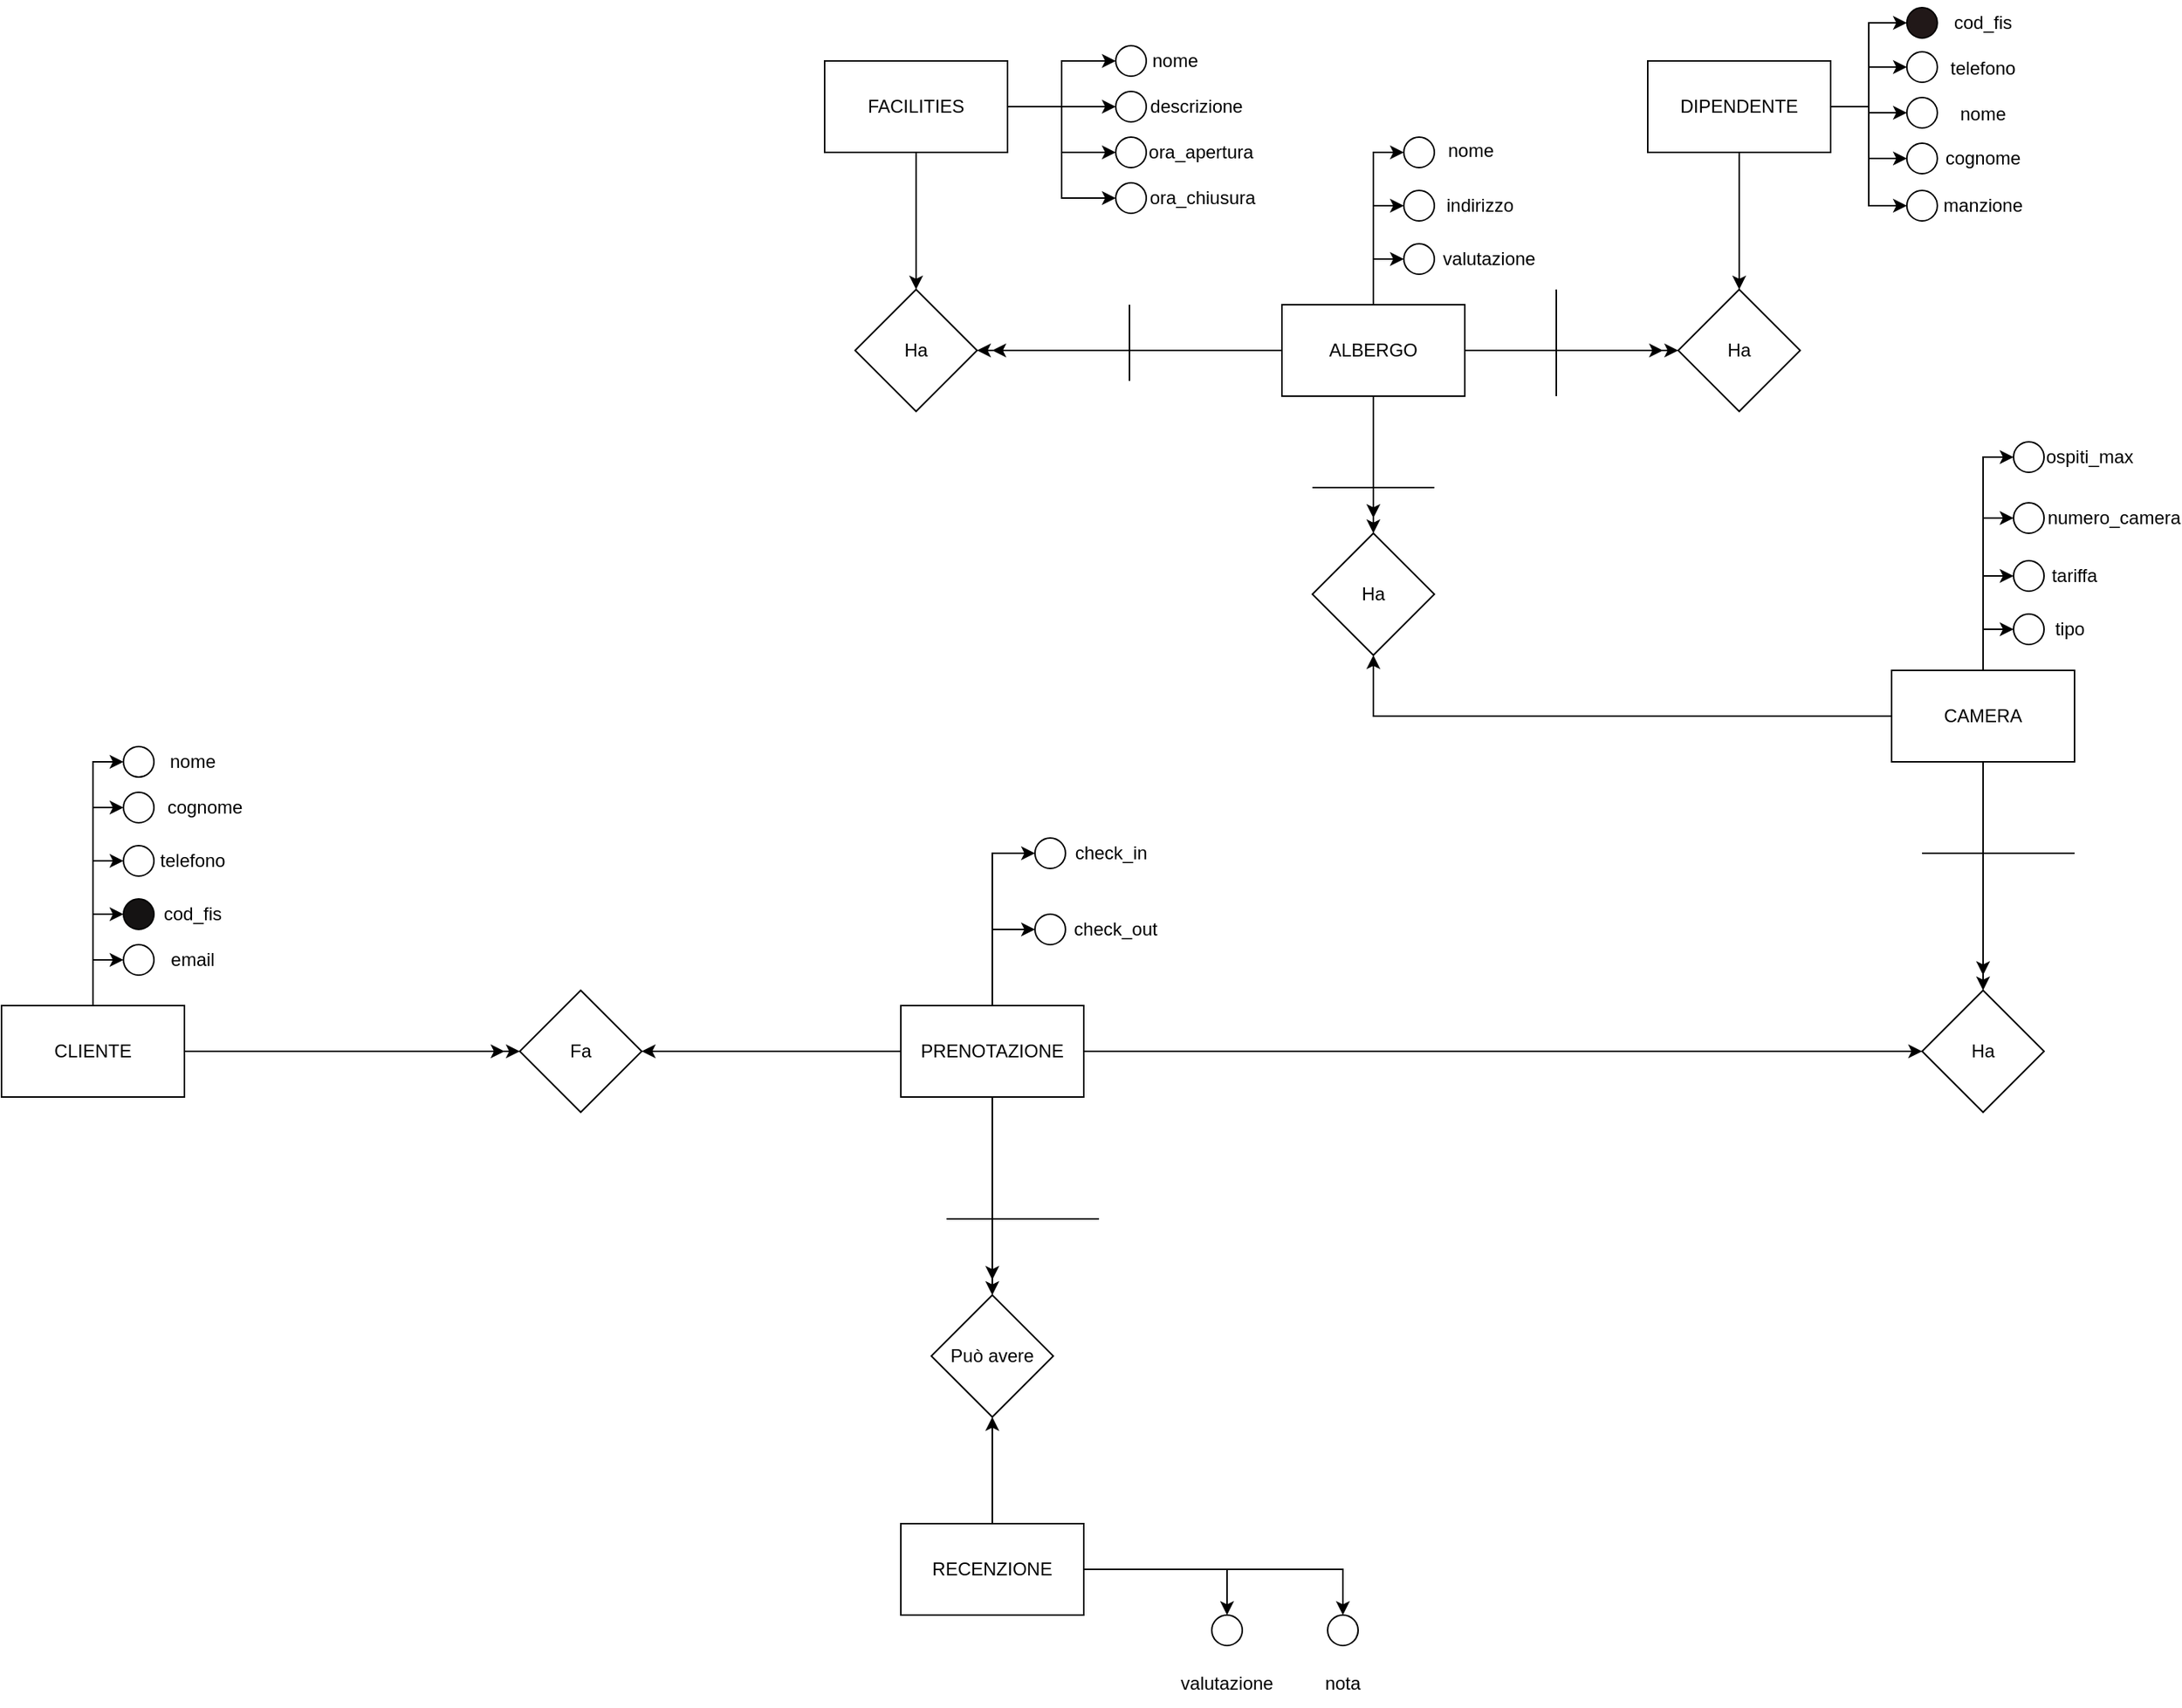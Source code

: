<mxfile version="24.1.0" type="device">
  <diagram name="Pagina-1" id="nfxA7Uo_6-fjqzXG-E8c">
    <mxGraphModel dx="1863" dy="614" grid="1" gridSize="10" guides="1" tooltips="1" connect="1" arrows="1" fold="1" page="1" pageScale="1" pageWidth="827" pageHeight="1169" math="0" shadow="0">
      <root>
        <mxCell id="0" />
        <mxCell id="1" parent="0" />
        <mxCell id="FR17AcoDb2uW38YfHGKW-35" style="edgeStyle=orthogonalEdgeStyle;rounded=0;orthogonalLoop=1;jettySize=auto;html=1;entryX=1;entryY=0.5;entryDx=0;entryDy=0;" edge="1" parent="1" source="FR17AcoDb2uW38YfHGKW-1" target="FR17AcoDb2uW38YfHGKW-33">
          <mxGeometry relative="1" as="geometry" />
        </mxCell>
        <mxCell id="FR17AcoDb2uW38YfHGKW-36" style="edgeStyle=orthogonalEdgeStyle;rounded=0;orthogonalLoop=1;jettySize=auto;html=1;" edge="1" parent="1" source="FR17AcoDb2uW38YfHGKW-1" target="FR17AcoDb2uW38YfHGKW-34">
          <mxGeometry relative="1" as="geometry" />
        </mxCell>
        <mxCell id="FR17AcoDb2uW38YfHGKW-43" style="edgeStyle=orthogonalEdgeStyle;rounded=0;orthogonalLoop=1;jettySize=auto;html=1;" edge="1" parent="1" source="FR17AcoDb2uW38YfHGKW-1">
          <mxGeometry relative="1" as="geometry">
            <mxPoint x="30" y="230" as="targetPoint" />
          </mxGeometry>
        </mxCell>
        <mxCell id="FR17AcoDb2uW38YfHGKW-45" style="edgeStyle=orthogonalEdgeStyle;rounded=0;orthogonalLoop=1;jettySize=auto;html=1;" edge="1" parent="1" source="FR17AcoDb2uW38YfHGKW-1">
          <mxGeometry relative="1" as="geometry">
            <mxPoint x="470" y="230" as="targetPoint" />
          </mxGeometry>
        </mxCell>
        <mxCell id="FR17AcoDb2uW38YfHGKW-53" style="edgeStyle=orthogonalEdgeStyle;rounded=0;orthogonalLoop=1;jettySize=auto;html=1;entryX=0;entryY=0.5;entryDx=0;entryDy=0;" edge="1" parent="1" source="FR17AcoDb2uW38YfHGKW-1" target="FR17AcoDb2uW38YfHGKW-48">
          <mxGeometry relative="1" as="geometry" />
        </mxCell>
        <mxCell id="FR17AcoDb2uW38YfHGKW-54" style="edgeStyle=orthogonalEdgeStyle;rounded=0;orthogonalLoop=1;jettySize=auto;html=1;entryX=0;entryY=0.5;entryDx=0;entryDy=0;" edge="1" parent="1" source="FR17AcoDb2uW38YfHGKW-1" target="FR17AcoDb2uW38YfHGKW-47">
          <mxGeometry relative="1" as="geometry" />
        </mxCell>
        <mxCell id="FR17AcoDb2uW38YfHGKW-55" style="edgeStyle=orthogonalEdgeStyle;rounded=0;orthogonalLoop=1;jettySize=auto;html=1;entryX=0;entryY=0.5;entryDx=0;entryDy=0;" edge="1" parent="1" source="FR17AcoDb2uW38YfHGKW-1" target="FR17AcoDb2uW38YfHGKW-49">
          <mxGeometry relative="1" as="geometry" />
        </mxCell>
        <mxCell id="FR17AcoDb2uW38YfHGKW-57" style="edgeStyle=orthogonalEdgeStyle;rounded=0;orthogonalLoop=1;jettySize=auto;html=1;entryX=0.5;entryY=0;entryDx=0;entryDy=0;" edge="1" parent="1" source="FR17AcoDb2uW38YfHGKW-1" target="FR17AcoDb2uW38YfHGKW-56">
          <mxGeometry relative="1" as="geometry" />
        </mxCell>
        <mxCell id="FR17AcoDb2uW38YfHGKW-58" style="edgeStyle=orthogonalEdgeStyle;rounded=0;orthogonalLoop=1;jettySize=auto;html=1;" edge="1" parent="1" source="FR17AcoDb2uW38YfHGKW-1">
          <mxGeometry relative="1" as="geometry">
            <mxPoint x="280" y="340" as="targetPoint" />
          </mxGeometry>
        </mxCell>
        <mxCell id="FR17AcoDb2uW38YfHGKW-1" value="ALBERGO" style="rounded=0;whiteSpace=wrap;html=1;" vertex="1" parent="1">
          <mxGeometry x="220" y="200" width="120" height="60" as="geometry" />
        </mxCell>
        <mxCell id="FR17AcoDb2uW38YfHGKW-28" style="edgeStyle=orthogonalEdgeStyle;rounded=0;orthogonalLoop=1;jettySize=auto;html=1;entryX=0;entryY=0.5;entryDx=0;entryDy=0;" edge="1" parent="1" source="FR17AcoDb2uW38YfHGKW-2" target="FR17AcoDb2uW38YfHGKW-18">
          <mxGeometry relative="1" as="geometry" />
        </mxCell>
        <mxCell id="FR17AcoDb2uW38YfHGKW-29" style="edgeStyle=orthogonalEdgeStyle;rounded=0;orthogonalLoop=1;jettySize=auto;html=1;entryX=0;entryY=0.5;entryDx=0;entryDy=0;" edge="1" parent="1" source="FR17AcoDb2uW38YfHGKW-2" target="FR17AcoDb2uW38YfHGKW-19">
          <mxGeometry relative="1" as="geometry" />
        </mxCell>
        <mxCell id="FR17AcoDb2uW38YfHGKW-30" style="edgeStyle=orthogonalEdgeStyle;rounded=0;orthogonalLoop=1;jettySize=auto;html=1;entryX=0;entryY=0.5;entryDx=0;entryDy=0;" edge="1" parent="1" source="FR17AcoDb2uW38YfHGKW-2" target="FR17AcoDb2uW38YfHGKW-20">
          <mxGeometry relative="1" as="geometry" />
        </mxCell>
        <mxCell id="FR17AcoDb2uW38YfHGKW-31" style="edgeStyle=orthogonalEdgeStyle;rounded=0;orthogonalLoop=1;jettySize=auto;html=1;entryX=0;entryY=0.5;entryDx=0;entryDy=0;" edge="1" parent="1" source="FR17AcoDb2uW38YfHGKW-2" target="FR17AcoDb2uW38YfHGKW-21">
          <mxGeometry relative="1" as="geometry" />
        </mxCell>
        <mxCell id="FR17AcoDb2uW38YfHGKW-32" style="edgeStyle=orthogonalEdgeStyle;rounded=0;orthogonalLoop=1;jettySize=auto;html=1;entryX=0;entryY=0.5;entryDx=0;entryDy=0;" edge="1" parent="1" source="FR17AcoDb2uW38YfHGKW-2" target="FR17AcoDb2uW38YfHGKW-22">
          <mxGeometry relative="1" as="geometry" />
        </mxCell>
        <mxCell id="FR17AcoDb2uW38YfHGKW-42" style="edgeStyle=orthogonalEdgeStyle;rounded=0;orthogonalLoop=1;jettySize=auto;html=1;entryX=0.5;entryY=0;entryDx=0;entryDy=0;" edge="1" parent="1" source="FR17AcoDb2uW38YfHGKW-2" target="FR17AcoDb2uW38YfHGKW-34">
          <mxGeometry relative="1" as="geometry" />
        </mxCell>
        <mxCell id="FR17AcoDb2uW38YfHGKW-2" value="DIPENDENTE" style="rounded=0;whiteSpace=wrap;html=1;" vertex="1" parent="1">
          <mxGeometry x="460" y="40" width="120" height="60" as="geometry" />
        </mxCell>
        <mxCell id="FR17AcoDb2uW38YfHGKW-14" style="edgeStyle=orthogonalEdgeStyle;rounded=0;orthogonalLoop=1;jettySize=auto;html=1;entryX=0;entryY=0.5;entryDx=0;entryDy=0;" edge="1" parent="1" source="FR17AcoDb2uW38YfHGKW-3" target="FR17AcoDb2uW38YfHGKW-7">
          <mxGeometry relative="1" as="geometry" />
        </mxCell>
        <mxCell id="FR17AcoDb2uW38YfHGKW-15" style="edgeStyle=orthogonalEdgeStyle;rounded=0;orthogonalLoop=1;jettySize=auto;html=1;entryX=0;entryY=0.5;entryDx=0;entryDy=0;" edge="1" parent="1" source="FR17AcoDb2uW38YfHGKW-3" target="FR17AcoDb2uW38YfHGKW-6">
          <mxGeometry relative="1" as="geometry" />
        </mxCell>
        <mxCell id="FR17AcoDb2uW38YfHGKW-16" style="edgeStyle=orthogonalEdgeStyle;rounded=0;orthogonalLoop=1;jettySize=auto;html=1;entryX=0;entryY=0.5;entryDx=0;entryDy=0;" edge="1" parent="1" source="FR17AcoDb2uW38YfHGKW-3" target="FR17AcoDb2uW38YfHGKW-8">
          <mxGeometry relative="1" as="geometry" />
        </mxCell>
        <mxCell id="FR17AcoDb2uW38YfHGKW-17" style="edgeStyle=orthogonalEdgeStyle;rounded=0;orthogonalLoop=1;jettySize=auto;html=1;entryX=0;entryY=0.5;entryDx=0;entryDy=0;" edge="1" parent="1" source="FR17AcoDb2uW38YfHGKW-3" target="FR17AcoDb2uW38YfHGKW-9">
          <mxGeometry relative="1" as="geometry" />
        </mxCell>
        <mxCell id="FR17AcoDb2uW38YfHGKW-41" style="edgeStyle=orthogonalEdgeStyle;rounded=0;orthogonalLoop=1;jettySize=auto;html=1;" edge="1" parent="1" source="FR17AcoDb2uW38YfHGKW-3" target="FR17AcoDb2uW38YfHGKW-33">
          <mxGeometry relative="1" as="geometry" />
        </mxCell>
        <mxCell id="FR17AcoDb2uW38YfHGKW-3" value="FACILITIES" style="rounded=0;whiteSpace=wrap;html=1;" vertex="1" parent="1">
          <mxGeometry x="-80" y="40" width="120" height="60" as="geometry" />
        </mxCell>
        <mxCell id="FR17AcoDb2uW38YfHGKW-60" style="edgeStyle=orthogonalEdgeStyle;rounded=0;orthogonalLoop=1;jettySize=auto;html=1;entryX=0.5;entryY=1;entryDx=0;entryDy=0;" edge="1" parent="1" source="FR17AcoDb2uW38YfHGKW-4" target="FR17AcoDb2uW38YfHGKW-56">
          <mxGeometry relative="1" as="geometry" />
        </mxCell>
        <mxCell id="FR17AcoDb2uW38YfHGKW-70" style="edgeStyle=orthogonalEdgeStyle;rounded=0;orthogonalLoop=1;jettySize=auto;html=1;entryX=0;entryY=0.5;entryDx=0;entryDy=0;" edge="1" parent="1" source="FR17AcoDb2uW38YfHGKW-4" target="FR17AcoDb2uW38YfHGKW-63">
          <mxGeometry relative="1" as="geometry" />
        </mxCell>
        <mxCell id="FR17AcoDb2uW38YfHGKW-72" style="edgeStyle=orthogonalEdgeStyle;rounded=0;orthogonalLoop=1;jettySize=auto;html=1;entryX=0;entryY=0.5;entryDx=0;entryDy=0;" edge="1" parent="1" source="FR17AcoDb2uW38YfHGKW-4" target="FR17AcoDb2uW38YfHGKW-65">
          <mxGeometry relative="1" as="geometry" />
        </mxCell>
        <mxCell id="FR17AcoDb2uW38YfHGKW-73" style="edgeStyle=orthogonalEdgeStyle;rounded=0;orthogonalLoop=1;jettySize=auto;html=1;entryX=0;entryY=0.5;entryDx=0;entryDy=0;" edge="1" parent="1" source="FR17AcoDb2uW38YfHGKW-4" target="FR17AcoDb2uW38YfHGKW-61">
          <mxGeometry relative="1" as="geometry" />
        </mxCell>
        <mxCell id="FR17AcoDb2uW38YfHGKW-74" style="edgeStyle=orthogonalEdgeStyle;rounded=0;orthogonalLoop=1;jettySize=auto;html=1;entryX=0;entryY=0.5;entryDx=0;entryDy=0;" edge="1" parent="1" source="FR17AcoDb2uW38YfHGKW-4" target="FR17AcoDb2uW38YfHGKW-64">
          <mxGeometry relative="1" as="geometry" />
        </mxCell>
        <mxCell id="FR17AcoDb2uW38YfHGKW-79" style="edgeStyle=orthogonalEdgeStyle;rounded=0;orthogonalLoop=1;jettySize=auto;html=1;entryX=0.5;entryY=0;entryDx=0;entryDy=0;" edge="1" parent="1" source="FR17AcoDb2uW38YfHGKW-4" target="FR17AcoDb2uW38YfHGKW-75">
          <mxGeometry relative="1" as="geometry" />
        </mxCell>
        <mxCell id="FR17AcoDb2uW38YfHGKW-80" style="edgeStyle=orthogonalEdgeStyle;rounded=0;orthogonalLoop=1;jettySize=auto;html=1;" edge="1" parent="1" source="FR17AcoDb2uW38YfHGKW-4">
          <mxGeometry relative="1" as="geometry">
            <mxPoint x="680" y="640" as="targetPoint" />
          </mxGeometry>
        </mxCell>
        <mxCell id="FR17AcoDb2uW38YfHGKW-4" value="CAMERA" style="rounded=0;whiteSpace=wrap;html=1;" vertex="1" parent="1">
          <mxGeometry x="620" y="440" width="120" height="60" as="geometry" />
        </mxCell>
        <mxCell id="FR17AcoDb2uW38YfHGKW-77" style="edgeStyle=orthogonalEdgeStyle;rounded=0;orthogonalLoop=1;jettySize=auto;html=1;entryX=0;entryY=0.5;entryDx=0;entryDy=0;" edge="1" parent="1" source="FR17AcoDb2uW38YfHGKW-5" target="FR17AcoDb2uW38YfHGKW-75">
          <mxGeometry relative="1" as="geometry" />
        </mxCell>
        <mxCell id="FR17AcoDb2uW38YfHGKW-86" style="edgeStyle=orthogonalEdgeStyle;rounded=0;orthogonalLoop=1;jettySize=auto;html=1;entryX=0;entryY=0.5;entryDx=0;entryDy=0;" edge="1" parent="1" source="FR17AcoDb2uW38YfHGKW-5" target="FR17AcoDb2uW38YfHGKW-81">
          <mxGeometry relative="1" as="geometry" />
        </mxCell>
        <mxCell id="FR17AcoDb2uW38YfHGKW-87" style="edgeStyle=orthogonalEdgeStyle;rounded=0;orthogonalLoop=1;jettySize=auto;html=1;entryX=0;entryY=0.5;entryDx=0;entryDy=0;" edge="1" parent="1" source="FR17AcoDb2uW38YfHGKW-5" target="FR17AcoDb2uW38YfHGKW-82">
          <mxGeometry relative="1" as="geometry" />
        </mxCell>
        <mxCell id="FR17AcoDb2uW38YfHGKW-90" style="edgeStyle=orthogonalEdgeStyle;rounded=0;orthogonalLoop=1;jettySize=auto;html=1;" edge="1" parent="1" source="FR17AcoDb2uW38YfHGKW-5" target="FR17AcoDb2uW38YfHGKW-89">
          <mxGeometry relative="1" as="geometry" />
        </mxCell>
        <mxCell id="FR17AcoDb2uW38YfHGKW-93" style="edgeStyle=orthogonalEdgeStyle;rounded=0;orthogonalLoop=1;jettySize=auto;html=1;" edge="1" parent="1" source="FR17AcoDb2uW38YfHGKW-5">
          <mxGeometry relative="1" as="geometry">
            <mxPoint x="30" y="840" as="targetPoint" />
          </mxGeometry>
        </mxCell>
        <mxCell id="FR17AcoDb2uW38YfHGKW-103" style="edgeStyle=orthogonalEdgeStyle;rounded=0;orthogonalLoop=1;jettySize=auto;html=1;entryX=1;entryY=0.5;entryDx=0;entryDy=0;" edge="1" parent="1" source="FR17AcoDb2uW38YfHGKW-5" target="FR17AcoDb2uW38YfHGKW-102">
          <mxGeometry relative="1" as="geometry" />
        </mxCell>
        <mxCell id="FR17AcoDb2uW38YfHGKW-5" value="PRENOTAZIONE" style="rounded=0;whiteSpace=wrap;html=1;" vertex="1" parent="1">
          <mxGeometry x="-30" y="660" width="120" height="60" as="geometry" />
        </mxCell>
        <mxCell id="FR17AcoDb2uW38YfHGKW-6" value="" style="ellipse;whiteSpace=wrap;html=1;aspect=fixed;" vertex="1" parent="1">
          <mxGeometry x="111" y="60" width="20" height="20" as="geometry" />
        </mxCell>
        <mxCell id="FR17AcoDb2uW38YfHGKW-7" value="" style="ellipse;whiteSpace=wrap;html=1;aspect=fixed;" vertex="1" parent="1">
          <mxGeometry x="111" y="30" width="20" height="20" as="geometry" />
        </mxCell>
        <mxCell id="FR17AcoDb2uW38YfHGKW-8" value="" style="ellipse;whiteSpace=wrap;html=1;aspect=fixed;" vertex="1" parent="1">
          <mxGeometry x="111" y="90" width="20" height="20" as="geometry" />
        </mxCell>
        <mxCell id="FR17AcoDb2uW38YfHGKW-9" value="" style="ellipse;whiteSpace=wrap;html=1;aspect=fixed;" vertex="1" parent="1">
          <mxGeometry x="111" y="120" width="20" height="20" as="geometry" />
        </mxCell>
        <mxCell id="FR17AcoDb2uW38YfHGKW-10" value="nome" style="text;html=1;align=center;verticalAlign=middle;whiteSpace=wrap;rounded=0;" vertex="1" parent="1">
          <mxGeometry x="120" y="25" width="60" height="30" as="geometry" />
        </mxCell>
        <mxCell id="FR17AcoDb2uW38YfHGKW-11" value="descrizione" style="text;html=1;align=center;verticalAlign=middle;whiteSpace=wrap;rounded=0;" vertex="1" parent="1">
          <mxGeometry x="134" y="55" width="60" height="30" as="geometry" />
        </mxCell>
        <mxCell id="FR17AcoDb2uW38YfHGKW-12" value="ora_apertura" style="text;html=1;align=center;verticalAlign=middle;whiteSpace=wrap;rounded=0;" vertex="1" parent="1">
          <mxGeometry x="137" y="85" width="60" height="30" as="geometry" />
        </mxCell>
        <mxCell id="FR17AcoDb2uW38YfHGKW-13" value="ora_chiusura" style="text;html=1;align=center;verticalAlign=middle;whiteSpace=wrap;rounded=0;" vertex="1" parent="1">
          <mxGeometry x="138" y="115" width="60" height="30" as="geometry" />
        </mxCell>
        <mxCell id="FR17AcoDb2uW38YfHGKW-18" value="" style="ellipse;whiteSpace=wrap;html=1;aspect=fixed;fillColor=#211818;" vertex="1" parent="1">
          <mxGeometry x="630" y="5" width="20" height="20" as="geometry" />
        </mxCell>
        <mxCell id="FR17AcoDb2uW38YfHGKW-19" value="" style="ellipse;whiteSpace=wrap;html=1;aspect=fixed;" vertex="1" parent="1">
          <mxGeometry x="630" y="34" width="20" height="20" as="geometry" />
        </mxCell>
        <mxCell id="FR17AcoDb2uW38YfHGKW-20" value="" style="ellipse;whiteSpace=wrap;html=1;aspect=fixed;" vertex="1" parent="1">
          <mxGeometry x="630" y="64" width="20" height="20" as="geometry" />
        </mxCell>
        <mxCell id="FR17AcoDb2uW38YfHGKW-21" value="" style="ellipse;whiteSpace=wrap;html=1;aspect=fixed;" vertex="1" parent="1">
          <mxGeometry x="630" y="94" width="20" height="20" as="geometry" />
        </mxCell>
        <mxCell id="FR17AcoDb2uW38YfHGKW-22" value="" style="ellipse;whiteSpace=wrap;html=1;aspect=fixed;" vertex="1" parent="1">
          <mxGeometry x="630" y="125" width="20" height="20" as="geometry" />
        </mxCell>
        <mxCell id="FR17AcoDb2uW38YfHGKW-23" value="cod_fis" style="text;html=1;align=center;verticalAlign=middle;whiteSpace=wrap;rounded=0;" vertex="1" parent="1">
          <mxGeometry x="650" width="60" height="30" as="geometry" />
        </mxCell>
        <mxCell id="FR17AcoDb2uW38YfHGKW-24" value="telefono" style="text;html=1;align=center;verticalAlign=middle;whiteSpace=wrap;rounded=0;" vertex="1" parent="1">
          <mxGeometry x="650" y="30" width="60" height="30" as="geometry" />
        </mxCell>
        <mxCell id="FR17AcoDb2uW38YfHGKW-25" value="nome" style="text;html=1;align=center;verticalAlign=middle;whiteSpace=wrap;rounded=0;" vertex="1" parent="1">
          <mxGeometry x="650" y="60" width="60" height="30" as="geometry" />
        </mxCell>
        <mxCell id="FR17AcoDb2uW38YfHGKW-26" value="cognome" style="text;html=1;align=center;verticalAlign=middle;whiteSpace=wrap;rounded=0;" vertex="1" parent="1">
          <mxGeometry x="650" y="89" width="60" height="30" as="geometry" />
        </mxCell>
        <mxCell id="FR17AcoDb2uW38YfHGKW-27" value="manzione" style="text;html=1;align=center;verticalAlign=middle;whiteSpace=wrap;rounded=0;" vertex="1" parent="1">
          <mxGeometry x="650" y="120" width="60" height="30" as="geometry" />
        </mxCell>
        <mxCell id="FR17AcoDb2uW38YfHGKW-33" value="Ha" style="rhombus;whiteSpace=wrap;html=1;" vertex="1" parent="1">
          <mxGeometry x="-60" y="190" width="80" height="80" as="geometry" />
        </mxCell>
        <mxCell id="FR17AcoDb2uW38YfHGKW-34" value="Ha" style="rhombus;whiteSpace=wrap;html=1;" vertex="1" parent="1">
          <mxGeometry x="480" y="190" width="80" height="80" as="geometry" />
        </mxCell>
        <mxCell id="FR17AcoDb2uW38YfHGKW-44" value="" style="endArrow=none;html=1;rounded=0;" edge="1" parent="1">
          <mxGeometry width="50" height="50" relative="1" as="geometry">
            <mxPoint x="120" y="250" as="sourcePoint" />
            <mxPoint x="120" y="200" as="targetPoint" />
          </mxGeometry>
        </mxCell>
        <mxCell id="FR17AcoDb2uW38YfHGKW-46" value="" style="endArrow=none;html=1;rounded=0;" edge="1" parent="1">
          <mxGeometry width="50" height="50" relative="1" as="geometry">
            <mxPoint x="400" y="260" as="sourcePoint" />
            <mxPoint x="400" y="190" as="targetPoint" />
          </mxGeometry>
        </mxCell>
        <mxCell id="FR17AcoDb2uW38YfHGKW-47" value="" style="ellipse;whiteSpace=wrap;html=1;aspect=fixed;" vertex="1" parent="1">
          <mxGeometry x="300" y="125" width="20" height="20" as="geometry" />
        </mxCell>
        <mxCell id="FR17AcoDb2uW38YfHGKW-48" value="" style="ellipse;whiteSpace=wrap;html=1;aspect=fixed;" vertex="1" parent="1">
          <mxGeometry x="300" y="90" width="20" height="20" as="geometry" />
        </mxCell>
        <mxCell id="FR17AcoDb2uW38YfHGKW-49" value="" style="ellipse;whiteSpace=wrap;html=1;aspect=fixed;" vertex="1" parent="1">
          <mxGeometry x="300" y="160" width="20" height="20" as="geometry" />
        </mxCell>
        <mxCell id="FR17AcoDb2uW38YfHGKW-50" value="nome" style="text;html=1;align=center;verticalAlign=middle;whiteSpace=wrap;rounded=0;" vertex="1" parent="1">
          <mxGeometry x="314" y="84" width="60" height="30" as="geometry" />
        </mxCell>
        <mxCell id="FR17AcoDb2uW38YfHGKW-51" value="indirizzo" style="text;html=1;align=center;verticalAlign=middle;whiteSpace=wrap;rounded=0;" vertex="1" parent="1">
          <mxGeometry x="320" y="120" width="60" height="30" as="geometry" />
        </mxCell>
        <mxCell id="FR17AcoDb2uW38YfHGKW-52" value="valutazione" style="text;html=1;align=center;verticalAlign=middle;whiteSpace=wrap;rounded=0;" vertex="1" parent="1">
          <mxGeometry x="326" y="155" width="60" height="30" as="geometry" />
        </mxCell>
        <mxCell id="FR17AcoDb2uW38YfHGKW-56" value="Ha" style="rhombus;whiteSpace=wrap;html=1;" vertex="1" parent="1">
          <mxGeometry x="240" y="350" width="80" height="80" as="geometry" />
        </mxCell>
        <mxCell id="FR17AcoDb2uW38YfHGKW-59" value="" style="endArrow=none;html=1;rounded=0;" edge="1" parent="1">
          <mxGeometry width="50" height="50" relative="1" as="geometry">
            <mxPoint x="320" y="320" as="sourcePoint" />
            <mxPoint x="240" y="320" as="targetPoint" />
          </mxGeometry>
        </mxCell>
        <mxCell id="FR17AcoDb2uW38YfHGKW-61" value="" style="ellipse;whiteSpace=wrap;html=1;aspect=fixed;" vertex="1" parent="1">
          <mxGeometry x="700" y="368" width="20" height="20" as="geometry" />
        </mxCell>
        <mxCell id="FR17AcoDb2uW38YfHGKW-63" value="" style="ellipse;whiteSpace=wrap;html=1;aspect=fixed;" vertex="1" parent="1">
          <mxGeometry x="700" y="290" width="20" height="20" as="geometry" />
        </mxCell>
        <mxCell id="FR17AcoDb2uW38YfHGKW-64" value="" style="ellipse;whiteSpace=wrap;html=1;aspect=fixed;" vertex="1" parent="1">
          <mxGeometry x="700" y="403" width="20" height="20" as="geometry" />
        </mxCell>
        <mxCell id="FR17AcoDb2uW38YfHGKW-65" value="" style="ellipse;whiteSpace=wrap;html=1;aspect=fixed;" vertex="1" parent="1">
          <mxGeometry x="700" y="330" width="20" height="20" as="geometry" />
        </mxCell>
        <mxCell id="FR17AcoDb2uW38YfHGKW-66" value="ospiti_max" style="text;html=1;align=center;verticalAlign=middle;whiteSpace=wrap;rounded=0;" vertex="1" parent="1">
          <mxGeometry x="720" y="285" width="60" height="30" as="geometry" />
        </mxCell>
        <mxCell id="FR17AcoDb2uW38YfHGKW-67" value="numero_camera" style="text;html=1;align=center;verticalAlign=middle;whiteSpace=wrap;rounded=0;" vertex="1" parent="1">
          <mxGeometry x="736" y="325" width="60" height="30" as="geometry" />
        </mxCell>
        <mxCell id="FR17AcoDb2uW38YfHGKW-68" value="tariffa" style="text;html=1;align=center;verticalAlign=middle;whiteSpace=wrap;rounded=0;" vertex="1" parent="1">
          <mxGeometry x="710" y="363" width="60" height="30" as="geometry" />
        </mxCell>
        <mxCell id="FR17AcoDb2uW38YfHGKW-69" value="tipo" style="text;html=1;align=center;verticalAlign=middle;whiteSpace=wrap;rounded=0;" vertex="1" parent="1">
          <mxGeometry x="707" y="398" width="60" height="30" as="geometry" />
        </mxCell>
        <mxCell id="FR17AcoDb2uW38YfHGKW-75" value="Ha" style="rhombus;whiteSpace=wrap;html=1;" vertex="1" parent="1">
          <mxGeometry x="640" y="650" width="80" height="80" as="geometry" />
        </mxCell>
        <mxCell id="FR17AcoDb2uW38YfHGKW-81" value="" style="ellipse;whiteSpace=wrap;html=1;aspect=fixed;" vertex="1" parent="1">
          <mxGeometry x="58" y="550" width="20" height="20" as="geometry" />
        </mxCell>
        <mxCell id="FR17AcoDb2uW38YfHGKW-82" value="" style="ellipse;whiteSpace=wrap;html=1;aspect=fixed;" vertex="1" parent="1">
          <mxGeometry x="58" y="600" width="20" height="20" as="geometry" />
        </mxCell>
        <mxCell id="FR17AcoDb2uW38YfHGKW-83" value="check_out" style="text;html=1;align=center;verticalAlign=middle;whiteSpace=wrap;rounded=0;" vertex="1" parent="1">
          <mxGeometry x="81" y="595" width="60" height="30" as="geometry" />
        </mxCell>
        <mxCell id="FR17AcoDb2uW38YfHGKW-84" value="check_in" style="text;html=1;align=center;verticalAlign=middle;whiteSpace=wrap;rounded=0;" vertex="1" parent="1">
          <mxGeometry x="78" y="545" width="60" height="30" as="geometry" />
        </mxCell>
        <mxCell id="FR17AcoDb2uW38YfHGKW-88" value="" style="endArrow=none;html=1;rounded=0;" edge="1" parent="1">
          <mxGeometry width="50" height="50" relative="1" as="geometry">
            <mxPoint x="640" y="560" as="sourcePoint" />
            <mxPoint x="740" y="560" as="targetPoint" />
          </mxGeometry>
        </mxCell>
        <mxCell id="FR17AcoDb2uW38YfHGKW-89" value="Può avere" style="rhombus;whiteSpace=wrap;html=1;" vertex="1" parent="1">
          <mxGeometry x="-10" y="850" width="80" height="80" as="geometry" />
        </mxCell>
        <mxCell id="FR17AcoDb2uW38YfHGKW-92" style="edgeStyle=orthogonalEdgeStyle;rounded=0;orthogonalLoop=1;jettySize=auto;html=1;entryX=0.5;entryY=1;entryDx=0;entryDy=0;" edge="1" parent="1" source="FR17AcoDb2uW38YfHGKW-91" target="FR17AcoDb2uW38YfHGKW-89">
          <mxGeometry relative="1" as="geometry" />
        </mxCell>
        <mxCell id="FR17AcoDb2uW38YfHGKW-100" style="edgeStyle=orthogonalEdgeStyle;rounded=0;orthogonalLoop=1;jettySize=auto;html=1;entryX=0.5;entryY=0;entryDx=0;entryDy=0;" edge="1" parent="1" source="FR17AcoDb2uW38YfHGKW-91" target="FR17AcoDb2uW38YfHGKW-96">
          <mxGeometry relative="1" as="geometry" />
        </mxCell>
        <mxCell id="FR17AcoDb2uW38YfHGKW-101" style="edgeStyle=orthogonalEdgeStyle;rounded=0;orthogonalLoop=1;jettySize=auto;html=1;entryX=0.5;entryY=0;entryDx=0;entryDy=0;" edge="1" parent="1" source="FR17AcoDb2uW38YfHGKW-91" target="FR17AcoDb2uW38YfHGKW-95">
          <mxGeometry relative="1" as="geometry" />
        </mxCell>
        <mxCell id="FR17AcoDb2uW38YfHGKW-91" value="RECENZIONE" style="rounded=0;whiteSpace=wrap;html=1;" vertex="1" parent="1">
          <mxGeometry x="-30" y="1000" width="120" height="60" as="geometry" />
        </mxCell>
        <mxCell id="FR17AcoDb2uW38YfHGKW-94" value="" style="endArrow=none;html=1;rounded=0;" edge="1" parent="1">
          <mxGeometry width="50" height="50" relative="1" as="geometry">
            <mxPoint y="800" as="sourcePoint" />
            <mxPoint x="100" y="800" as="targetPoint" />
          </mxGeometry>
        </mxCell>
        <mxCell id="FR17AcoDb2uW38YfHGKW-95" value="" style="ellipse;whiteSpace=wrap;html=1;aspect=fixed;" vertex="1" parent="1">
          <mxGeometry x="174" y="1060" width="20" height="20" as="geometry" />
        </mxCell>
        <mxCell id="FR17AcoDb2uW38YfHGKW-96" value="" style="ellipse;whiteSpace=wrap;html=1;aspect=fixed;" vertex="1" parent="1">
          <mxGeometry x="250" y="1060" width="20" height="20" as="geometry" />
        </mxCell>
        <mxCell id="FR17AcoDb2uW38YfHGKW-98" value="valutazione" style="text;html=1;align=center;verticalAlign=middle;whiteSpace=wrap;rounded=0;" vertex="1" parent="1">
          <mxGeometry x="154" y="1090" width="60" height="30" as="geometry" />
        </mxCell>
        <mxCell id="FR17AcoDb2uW38YfHGKW-99" value="nota" style="text;html=1;align=center;verticalAlign=middle;whiteSpace=wrap;rounded=0;" vertex="1" parent="1">
          <mxGeometry x="230" y="1090" width="60" height="30" as="geometry" />
        </mxCell>
        <mxCell id="FR17AcoDb2uW38YfHGKW-102" value="Fa" style="rhombus;whiteSpace=wrap;html=1;" vertex="1" parent="1">
          <mxGeometry x="-280" y="650" width="80" height="80" as="geometry" />
        </mxCell>
        <mxCell id="FR17AcoDb2uW38YfHGKW-105" style="edgeStyle=orthogonalEdgeStyle;rounded=0;orthogonalLoop=1;jettySize=auto;html=1;entryX=0;entryY=0.5;entryDx=0;entryDy=0;" edge="1" parent="1" source="FR17AcoDb2uW38YfHGKW-104" target="FR17AcoDb2uW38YfHGKW-102">
          <mxGeometry relative="1" as="geometry" />
        </mxCell>
        <mxCell id="FR17AcoDb2uW38YfHGKW-106" style="edgeStyle=orthogonalEdgeStyle;rounded=0;orthogonalLoop=1;jettySize=auto;html=1;" edge="1" parent="1" source="FR17AcoDb2uW38YfHGKW-104">
          <mxGeometry relative="1" as="geometry">
            <mxPoint x="-290" y="690" as="targetPoint" />
          </mxGeometry>
        </mxCell>
        <mxCell id="FR17AcoDb2uW38YfHGKW-117" style="edgeStyle=orthogonalEdgeStyle;rounded=0;orthogonalLoop=1;jettySize=auto;html=1;entryX=0;entryY=0.5;entryDx=0;entryDy=0;" edge="1" parent="1" source="FR17AcoDb2uW38YfHGKW-104" target="FR17AcoDb2uW38YfHGKW-108">
          <mxGeometry relative="1" as="geometry" />
        </mxCell>
        <mxCell id="FR17AcoDb2uW38YfHGKW-118" style="edgeStyle=orthogonalEdgeStyle;rounded=0;orthogonalLoop=1;jettySize=auto;html=1;entryX=0;entryY=0.5;entryDx=0;entryDy=0;" edge="1" parent="1" source="FR17AcoDb2uW38YfHGKW-104" target="FR17AcoDb2uW38YfHGKW-109">
          <mxGeometry relative="1" as="geometry" />
        </mxCell>
        <mxCell id="FR17AcoDb2uW38YfHGKW-119" style="edgeStyle=orthogonalEdgeStyle;rounded=0;orthogonalLoop=1;jettySize=auto;html=1;entryX=0;entryY=0.5;entryDx=0;entryDy=0;" edge="1" parent="1" source="FR17AcoDb2uW38YfHGKW-104" target="FR17AcoDb2uW38YfHGKW-107">
          <mxGeometry relative="1" as="geometry" />
        </mxCell>
        <mxCell id="FR17AcoDb2uW38YfHGKW-120" style="edgeStyle=orthogonalEdgeStyle;rounded=0;orthogonalLoop=1;jettySize=auto;html=1;entryX=1;entryY=0.5;entryDx=0;entryDy=0;" edge="1" parent="1" source="FR17AcoDb2uW38YfHGKW-104" target="FR17AcoDb2uW38YfHGKW-110">
          <mxGeometry relative="1" as="geometry" />
        </mxCell>
        <mxCell id="FR17AcoDb2uW38YfHGKW-121" style="edgeStyle=orthogonalEdgeStyle;rounded=0;orthogonalLoop=1;jettySize=auto;html=1;entryX=0;entryY=0.5;entryDx=0;entryDy=0;" edge="1" parent="1" source="FR17AcoDb2uW38YfHGKW-104" target="FR17AcoDb2uW38YfHGKW-111">
          <mxGeometry relative="1" as="geometry" />
        </mxCell>
        <mxCell id="FR17AcoDb2uW38YfHGKW-104" value="CLIENTE" style="rounded=0;whiteSpace=wrap;html=1;" vertex="1" parent="1">
          <mxGeometry x="-620" y="660" width="120" height="60" as="geometry" />
        </mxCell>
        <mxCell id="FR17AcoDb2uW38YfHGKW-107" value="" style="ellipse;whiteSpace=wrap;html=1;aspect=fixed;" vertex="1" parent="1">
          <mxGeometry x="-540" y="555" width="20" height="20" as="geometry" />
        </mxCell>
        <mxCell id="FR17AcoDb2uW38YfHGKW-108" value="" style="ellipse;whiteSpace=wrap;html=1;aspect=fixed;" vertex="1" parent="1">
          <mxGeometry x="-540" y="490" width="20" height="20" as="geometry" />
        </mxCell>
        <mxCell id="FR17AcoDb2uW38YfHGKW-109" value="" style="ellipse;whiteSpace=wrap;html=1;aspect=fixed;" vertex="1" parent="1">
          <mxGeometry x="-540" y="520" width="20" height="20" as="geometry" />
        </mxCell>
        <mxCell id="FR17AcoDb2uW38YfHGKW-110" value="" style="ellipse;whiteSpace=wrap;html=1;aspect=fixed;direction=west;fillColor=#151313;" vertex="1" parent="1">
          <mxGeometry x="-540" y="590" width="20" height="20" as="geometry" />
        </mxCell>
        <mxCell id="FR17AcoDb2uW38YfHGKW-111" value="" style="ellipse;whiteSpace=wrap;html=1;aspect=fixed;" vertex="1" parent="1">
          <mxGeometry x="-540" y="620" width="20" height="20" as="geometry" />
        </mxCell>
        <mxCell id="FR17AcoDb2uW38YfHGKW-112" value="nome" style="text;html=1;align=center;verticalAlign=middle;resizable=0;points=[];autosize=1;strokeColor=none;fillColor=none;" vertex="1" parent="1">
          <mxGeometry x="-520" y="485" width="50" height="30" as="geometry" />
        </mxCell>
        <mxCell id="FR17AcoDb2uW38YfHGKW-113" value="cognome" style="text;html=1;align=center;verticalAlign=middle;resizable=0;points=[];autosize=1;strokeColor=none;fillColor=none;" vertex="1" parent="1">
          <mxGeometry x="-522" y="515" width="70" height="30" as="geometry" />
        </mxCell>
        <mxCell id="FR17AcoDb2uW38YfHGKW-114" value="telefono" style="text;html=1;align=center;verticalAlign=middle;resizable=0;points=[];autosize=1;strokeColor=none;fillColor=none;" vertex="1" parent="1">
          <mxGeometry x="-530" y="550" width="70" height="30" as="geometry" />
        </mxCell>
        <mxCell id="FR17AcoDb2uW38YfHGKW-115" value="cod_fis" style="text;html=1;align=center;verticalAlign=middle;resizable=0;points=[];autosize=1;strokeColor=none;fillColor=none;" vertex="1" parent="1">
          <mxGeometry x="-525" y="585" width="60" height="30" as="geometry" />
        </mxCell>
        <mxCell id="FR17AcoDb2uW38YfHGKW-116" value="email" style="text;html=1;align=center;verticalAlign=middle;resizable=0;points=[];autosize=1;strokeColor=none;fillColor=none;" vertex="1" parent="1">
          <mxGeometry x="-520" y="615" width="50" height="30" as="geometry" />
        </mxCell>
      </root>
    </mxGraphModel>
  </diagram>
</mxfile>

